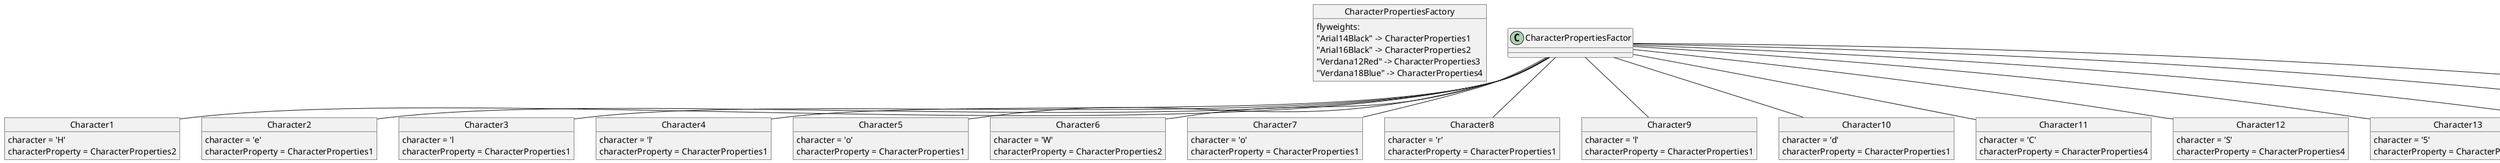 @startuml
'UML Object Diagram for after "HelloWorldCS5800" is entered

object CharacterPropertiesFactory {
    flyweights:
        "Arial14Black" -> CharacterProperties1
        "Arial16Black" -> CharacterProperties2
        "Verdana12Red" -> CharacterProperties3
        "Verdana18Blue" -> CharacterProperties4
}

object Character1 {
    character = 'H'
    characterProperty = CharacterProperties2
}

object Character2 {
    character = 'e'
    characterProperty = CharacterProperties1
}

object Character3 {
    character = 'l
    characterProperty = CharacterProperties1
}

object Character4 {
    character = 'l'
    characterProperty = CharacterProperties1
}

object Character5 {
    character = 'o'
    characterProperty = CharacterProperties1
}

object Character6 {
    character = 'W'
    characterProperty = CharacterProperties2
}

object Character7 {
    character = 'o'
    characterProperty = CharacterProperties1
}

object Character8 {
    character = 'r'
    characterProperty = CharacterProperties1
}

object Character9 {
    character = 'l'
    characterProperty = CharacterProperties1
}

object Character10 {
    character = 'd'
    characterProperty = CharacterProperties1
}

object Character11 {
    character = 'C'
    characterProperty = CharacterProperties4
}

object Character12 {
    character = 'S'
    characterProperty = CharacterProperties4
}

object Character13 {
    character = '5'
    characterProperty = CharacterProperties3
}

object Character14 {
    character = '8'
    characterProperty = CharacterProperties3
}

object Character15 {
    character = '0'
    characterProperty = CharacterProperties3
}

object Character16 {
    character = '0'
    characterProperty = CharacterProperties3
}

CharacterPropertiesFactor -- Character1
CharacterPropertiesFactor -- Character2
CharacterPropertiesFactor -- Character3
CharacterPropertiesFactor -- Character4
CharacterPropertiesFactor -- Character5
CharacterPropertiesFactor -- Character6
CharacterPropertiesFactor -- Character7
CharacterPropertiesFactor -- Character8
CharacterPropertiesFactor -- Character9
CharacterPropertiesFactor -- Character10
CharacterPropertiesFactor -- Character11
CharacterPropertiesFactor -- Character12
CharacterPropertiesFactor -- Character13
CharacterPropertiesFactor -- Character14
CharacterPropertiesFactor -- Character15
CharacterPropertiesFactor -- Character16

@enduml

